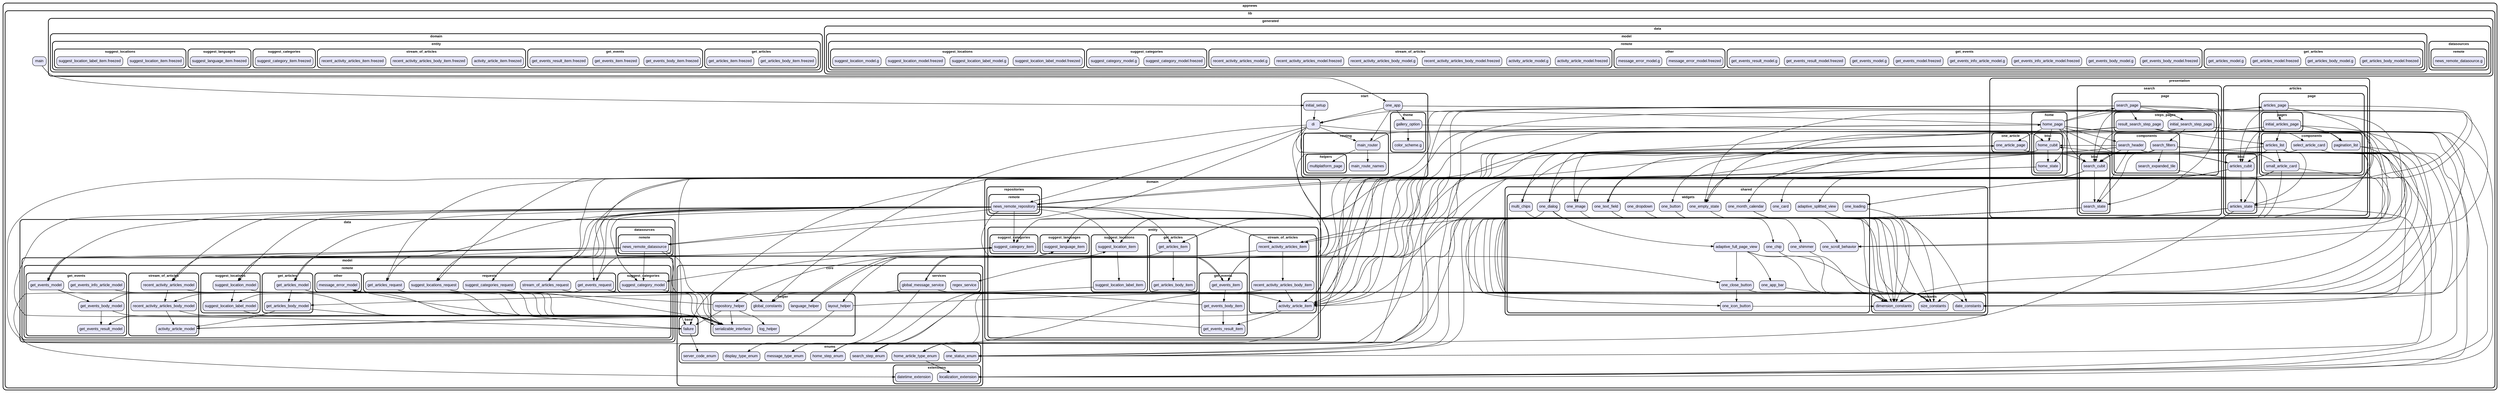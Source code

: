 digraph "" {
  graph [style=rounded fontname="Arial Black" fontsize=13 penwidth=2.6];
  node [shape=rect style="filled,rounded" fontname=Arial fontsize=15 fillcolor=Lavender penwidth=1.3];
  edge [penwidth=1.3];
  "/lib/core/base/failure.dart" [label="failure"];
  "/lib/core/enums/display_type_enum.dart" [label="display_type_enum"];
  "/lib/core/enums/home_article_type_enum.dart" [label="home_article_type_enum"];
  "/lib/core/enums/home_step_enum.dart" [label="home_step_enum"];
  "/lib/core/enums/message_type_enum.dart" [label="message_type_enum"];
  "/lib/core/enums/one_status_enum.dart" [label="one_status_enum"];
  "/lib/core/enums/search_step_enum.dart" [label="search_step_enum"];
  "/lib/core/enums/server_code_enum.dart" [label="server_code_enum"];
  "/lib/core/extensions/datetime_extension.dart" [label="datetime_extension"];
  "/lib/core/extensions/localization_extension.dart" [label="localization_extension"];
  "/lib/core/helper/global_constants.dart" [label="global_constants"];
  "/lib/core/helper/language_helper.dart" [label="language_helper"];
  "/lib/core/helper/layout_helper.dart" [label="layout_helper"];
  "/lib/core/helper/log_helper.dart" [label="log_helper"];
  "/lib/core/helper/repository_helper.dart" [label="repository_helper"];
  "/lib/core/helper/serializable_interface.dart" [label="serializable_interface"];
  "/lib/core/services/global_message_service.dart" [label="global_message_service"];
  "/lib/core/services/regex_service.dart" [label="regex_service"];
  "/lib/data/datasources/remote/news_remote_datasource.dart" [label="news_remote_datasource"];
  "/lib/data/model/remote/get_articles/get_articles_body_model.dart" [label="get_articles_body_model"];
  "/lib/data/model/remote/get_articles/get_articles_model.dart" [label="get_articles_model"];
  "/lib/data/model/remote/get_events/get_events_body_model.dart" [label="get_events_body_model"];
  "/lib/data/model/remote/get_events/get_events_info_article_model.dart" [label="get_events_info_article_model"];
  "/lib/data/model/remote/get_events/get_events_model.dart" [label="get_events_model"];
  "/lib/data/model/remote/get_events/get_events_result_model.dart" [label="get_events_result_model"];
  "/lib/data/model/remote/other/message_error_model.dart" [label="message_error_model"];
  "/lib/data/model/remote/requests/get_articles_request.dart" [label="get_articles_request"];
  "/lib/data/model/remote/requests/get_events_request.dart" [label="get_events_request"];
  "/lib/data/model/remote/requests/stream_of_articles_request.dart" [label="stream_of_articles_request"];
  "/lib/data/model/remote/requests/suggest_categories_request.dart" [label="suggest_categories_request"];
  "/lib/data/model/remote/requests/suggest_locations_request.dart" [label="suggest_locations_request"];
  "/lib/data/model/remote/stream_of_articles/activity_article_model.dart" [label="activity_article_model"];
  "/lib/data/model/remote/stream_of_articles/recent_activity_articles_body_model.dart" [label="recent_activity_articles_body_model"];
  "/lib/data/model/remote/stream_of_articles/recent_activity_articles_model.dart" [label="recent_activity_articles_model"];
  "/lib/data/model/remote/suggest_categories/suggest_category_model.dart" [label="suggest_category_model"];
  "/lib/data/model/remote/suggest_locations/suggest_location_label_model.dart" [label="suggest_location_label_model"];
  "/lib/data/model/remote/suggest_locations/suggest_location_model.dart" [label="suggest_location_model"];
  "/lib/domain/entity/get_articles/get_articles_body_item.dart" [label="get_articles_body_item"];
  "/lib/domain/entity/get_articles/get_articles_item.dart" [label="get_articles_item"];
  "/lib/domain/entity/get_events/get_events_body_item.dart" [label="get_events_body_item"];
  "/lib/domain/entity/get_events/get_events_item.dart" [label="get_events_item"];
  "/lib/domain/entity/get_events/get_events_result_item.dart" [label="get_events_result_item"];
  "/lib/domain/entity/stream_of_articles/activity_article_item.dart" [label="activity_article_item"];
  "/lib/domain/entity/stream_of_articles/recent_activity_articles_body_item.dart" [label="recent_activity_articles_body_item"];
  "/lib/domain/entity/stream_of_articles/recent_activity_articles_item.dart" [label="recent_activity_articles_item"];
  "/lib/domain/entity/suggest_categories/suggest_category_item.dart" [label="suggest_category_item"];
  "/lib/domain/entity/suggest_languages/suggest_language_item.dart" [label="suggest_language_item"];
  "/lib/domain/entity/suggest_locations/suggest_location_item.dart" [label="suggest_location_item"];
  "/lib/domain/entity/suggest_locations/suggest_location_label_item.dart" [label="suggest_location_label_item"];
  "/lib/domain/repositories/remote/news_remote_repository.dart" [label="news_remote_repository"];
  "/lib/generated/data/datasources/remote/news_remote_datasource.g.dart" [label="news_remote_datasource.g"];
  "/lib/generated/data/model/remote/get_articles/get_articles_body_model.freezed.dart" [label="get_articles_body_model.freezed"];
  "/lib/generated/data/model/remote/get_articles/get_articles_body_model.g.dart" [label="get_articles_body_model.g"];
  "/lib/generated/data/model/remote/get_articles/get_articles_model.freezed.dart" [label="get_articles_model.freezed"];
  "/lib/generated/data/model/remote/get_articles/get_articles_model.g.dart" [label="get_articles_model.g"];
  "/lib/generated/data/model/remote/get_events/get_events_body_model.freezed.dart" [label="get_events_body_model.freezed"];
  "/lib/generated/data/model/remote/get_events/get_events_body_model.g.dart" [label="get_events_body_model.g"];
  "/lib/generated/data/model/remote/get_events/get_events_info_article_model.freezed.dart" [label="get_events_info_article_model.freezed"];
  "/lib/generated/data/model/remote/get_events/get_events_info_article_model.g.dart" [label="get_events_info_article_model.g"];
  "/lib/generated/data/model/remote/get_events/get_events_model.freezed.dart" [label="get_events_model.freezed"];
  "/lib/generated/data/model/remote/get_events/get_events_model.g.dart" [label="get_events_model.g"];
  "/lib/generated/data/model/remote/get_events/get_events_result_model.freezed.dart" [label="get_events_result_model.freezed"];
  "/lib/generated/data/model/remote/get_events/get_events_result_model.g.dart" [label="get_events_result_model.g"];
  "/lib/generated/data/model/remote/other/message_error_model.freezed.dart" [label="message_error_model.freezed"];
  "/lib/generated/data/model/remote/other/message_error_model.g.dart" [label="message_error_model.g"];
  "/lib/generated/data/model/remote/stream_of_articles/activity_article_model.freezed.dart" [label="activity_article_model.freezed"];
  "/lib/generated/data/model/remote/stream_of_articles/activity_article_model.g.dart" [label="activity_article_model.g"];
  "/lib/generated/data/model/remote/stream_of_articles/recent_activity_articles_body_model.freezed.dart" [label="recent_activity_articles_body_model.freezed"];
  "/lib/generated/data/model/remote/stream_of_articles/recent_activity_articles_body_model.g.dart" [label="recent_activity_articles_body_model.g"];
  "/lib/generated/data/model/remote/stream_of_articles/recent_activity_articles_model.freezed.dart" [label="recent_activity_articles_model.freezed"];
  "/lib/generated/data/model/remote/stream_of_articles/recent_activity_articles_model.g.dart" [label="recent_activity_articles_model.g"];
  "/lib/generated/data/model/remote/suggest_categories/suggest_category_model.freezed.dart" [label="suggest_category_model.freezed"];
  "/lib/generated/data/model/remote/suggest_categories/suggest_category_model.g.dart" [label="suggest_category_model.g"];
  "/lib/generated/data/model/remote/suggest_locations/suggest_location_label_model.freezed.dart" [label="suggest_location_label_model.freezed"];
  "/lib/generated/data/model/remote/suggest_locations/suggest_location_label_model.g.dart" [label="suggest_location_label_model.g"];
  "/lib/generated/data/model/remote/suggest_locations/suggest_location_model.freezed.dart" [label="suggest_location_model.freezed"];
  "/lib/generated/data/model/remote/suggest_locations/suggest_location_model.g.dart" [label="suggest_location_model.g"];
  "/lib/generated/domain/entity/get_articles/get_articles_body_item.freezed.dart" [label="get_articles_body_item.freezed"];
  "/lib/generated/domain/entity/get_articles/get_articles_item.freezed.dart" [label="get_articles_item.freezed"];
  "/lib/generated/domain/entity/get_events/get_events_body_item.freezed.dart" [label="get_events_body_item.freezed"];
  "/lib/generated/domain/entity/get_events/get_events_item.freezed.dart" [label="get_events_item.freezed"];
  "/lib/generated/domain/entity/get_events/get_events_result_item.freezed.dart" [label="get_events_result_item.freezed"];
  "/lib/generated/domain/entity/stream_of_articles/activity_article_item.freezed.dart" [label="activity_article_item.freezed"];
  "/lib/generated/domain/entity/stream_of_articles/recent_activity_articles_body_item.freezed.dart" [label="recent_activity_articles_body_item.freezed"];
  "/lib/generated/domain/entity/stream_of_articles/recent_activity_articles_item.freezed.dart" [label="recent_activity_articles_item.freezed"];
  "/lib/generated/domain/entity/suggest_categories/suggest_category_item.freezed.dart" [label="suggest_category_item.freezed"];
  "/lib/generated/domain/entity/suggest_languages/suggest_language_item.freezed.dart" [label="suggest_language_item.freezed"];
  "/lib/generated/domain/entity/suggest_locations/suggest_location_item.freezed.dart" [label="suggest_location_item.freezed"];
  "/lib/generated/domain/entity/suggest_locations/suggest_location_label_item.freezed.dart" [label="suggest_location_label_item.freezed"];
  "/lib/main.dart" [label="main"];
  "/lib/presentation/articles/bloc/articles_cubit.dart" [label="articles_cubit"];
  "/lib/presentation/articles/bloc/articles_state.dart" [label="articles_state"];
  "/lib/presentation/articles/page/articles_page.dart" [label="articles_page"];
  "/lib/presentation/articles/page/components/articles_list.dart" [label="articles_list"];
  "/lib/presentation/articles/page/components/pagination_list.dart" [label="pagination_list"];
  "/lib/presentation/articles/page/components/select_article_card.dart" [label="select_article_card"];
  "/lib/presentation/articles/page/components/small_article_card.dart" [label="small_article_card"];
  "/lib/presentation/articles/page/pages/initial_articles_page.dart" [label="initial_articles_page"];
  "/lib/presentation/home/bloc/home_cubit.dart" [label="home_cubit"];
  "/lib/presentation/home/bloc/home_state.dart" [label="home_state"];
  "/lib/presentation/home/home_page.dart" [label="home_page"];
  "/lib/presentation/one_article/one_article_page.dart" [label="one_article_page"];
  "/lib/presentation/search/bloc/search_cubit.dart" [label="search_cubit"];
  "/lib/presentation/search/bloc/search_state.dart" [label="search_state"];
  "/lib/presentation/search/page/components/search_expanded_tile.dart" [label="search_expanded_tile"];
  "/lib/presentation/search/page/components/search_filters.dart" [label="search_filters"];
  "/lib/presentation/search/page/components/search_header.dart" [label="search_header"];
  "/lib/presentation/search/page/search_page.dart" [label="search_page"];
  "/lib/presentation/search/page/steps_pages/initial_search_step_page.dart" [label="initial_search_step_page"];
  "/lib/presentation/search/page/steps_pages/result_search_step_page.dart" [label="result_search_step_page"];
  "/lib/shared/constants/date_constants.dart" [label="date_constants"];
  "/lib/shared/constants/dimension_constants.dart" [label="dimension_constants"];
  "/lib/shared/constants/size_constants.dart" [label="size_constants"];
  "/lib/shared/widgets/adaptive_full_page_view.dart" [label="adaptive_full_page_view"];
  "/lib/shared/widgets/adaptive_splitted_view.dart" [label="adaptive_splitted_view"];
  "/lib/shared/widgets/multi_chips.dart" [label="multi_chips"];
  "/lib/shared/widgets/one_app_bar.dart" [label="one_app_bar"];
  "/lib/shared/widgets/one_button.dart" [label="one_button"];
  "/lib/shared/widgets/one_card.dart" [label="one_card"];
  "/lib/shared/widgets/one_chip.dart" [label="one_chip"];
  "/lib/shared/widgets/one_close_button.dart" [label="one_close_button"];
  "/lib/shared/widgets/one_dialog.dart" [label="one_dialog"];
  "/lib/shared/widgets/one_dropdown.dart" [label="one_dropdown"];
  "/lib/shared/widgets/one_empty_state.dart" [label="one_empty_state"];
  "/lib/shared/widgets/one_icon_button.dart" [label="one_icon_button"];
  "/lib/shared/widgets/one_image.dart" [label="one_image"];
  "/lib/shared/widgets/one_loading.dart" [label="one_loading"];
  "/lib/shared/widgets/one_month_calendar.dart" [label="one_month_calendar"];
  "/lib/shared/widgets/one_scroll_behavior.dart" [label="one_scroll_behavior"];
  "/lib/shared/widgets/one_shimmer.dart" [label="one_shimmer"];
  "/lib/shared/widgets/one_text_field.dart" [label="one_text_field"];
  "/lib/start/di.dart" [label="di"];
  "/lib/start/initial_setup.dart" [label="initial_setup"];
  "/lib/start/one_app.dart" [label="one_app"];
  "/lib/start/routing/helpers/multiplatform_page.dart" [label="multiplatform_page"];
  "/lib/start/routing/main_router.dart" [label="main_router"];
  "/lib/start/routing/main_route_names.dart" [label="main_route_names"];
  "/lib/start/theme/color_scheme.g.dart" [label="color_scheme.g"];
  "/lib/start/theme/gallery_option.dart" [label="gallery_option"];
  subgraph "cluster~" {
    label="appnews";
    subgraph "cluster~/lib" {
      label="lib";
      "/lib/main.dart";
      subgraph "cluster~/lib/core" {
        label="core";
        subgraph "cluster~/lib/core/base" {
          label="base";
          "/lib/core/base/failure.dart";
        }
        subgraph "cluster~/lib/core/enums" {
          label="enums";
          "/lib/core/enums/display_type_enum.dart";
          "/lib/core/enums/home_article_type_enum.dart";
          "/lib/core/enums/home_step_enum.dart";
          "/lib/core/enums/message_type_enum.dart";
          "/lib/core/enums/one_status_enum.dart";
          "/lib/core/enums/search_step_enum.dart";
          "/lib/core/enums/server_code_enum.dart";
        }
        subgraph "cluster~/lib/core/extensions" {
          label="extensions";
          "/lib/core/extensions/datetime_extension.dart";
          "/lib/core/extensions/localization_extension.dart";
        }
        subgraph "cluster~/lib/core/helper" {
          label="helper";
          "/lib/core/helper/global_constants.dart";
          "/lib/core/helper/language_helper.dart";
          "/lib/core/helper/layout_helper.dart";
          "/lib/core/helper/log_helper.dart";
          "/lib/core/helper/repository_helper.dart";
          "/lib/core/helper/serializable_interface.dart";
        }
        subgraph "cluster~/lib/core/services" {
          label="services";
          "/lib/core/services/global_message_service.dart";
          "/lib/core/services/regex_service.dart";
        }
      }
      subgraph "cluster~/lib/data" {
        label="data";
        subgraph "cluster~/lib/data/datasources" {
          label="datasources";
          subgraph "cluster~/lib/data/datasources/remote" {
            label="remote";
            "/lib/data/datasources/remote/news_remote_datasource.dart";
          }
        }
        subgraph "cluster~/lib/data/model" {
          label="model";
          subgraph "cluster~/lib/data/model/remote" {
            label="remote";
            subgraph "cluster~/lib/data/model/remote/get_articles" {
              label="get_articles";
              "/lib/data/model/remote/get_articles/get_articles_body_model.dart";
              "/lib/data/model/remote/get_articles/get_articles_model.dart";
            }
            subgraph "cluster~/lib/data/model/remote/get_events" {
              label="get_events";
              "/lib/data/model/remote/get_events/get_events_body_model.dart";
              "/lib/data/model/remote/get_events/get_events_info_article_model.dart";
              "/lib/data/model/remote/get_events/get_events_model.dart";
              "/lib/data/model/remote/get_events/get_events_result_model.dart";
            }
            subgraph "cluster~/lib/data/model/remote/other" {
              label="other";
              "/lib/data/model/remote/other/message_error_model.dart";
            }
            subgraph "cluster~/lib/data/model/remote/requests" {
              label="requests";
              "/lib/data/model/remote/requests/get_articles_request.dart";
              "/lib/data/model/remote/requests/get_events_request.dart";
              "/lib/data/model/remote/requests/stream_of_articles_request.dart";
              "/lib/data/model/remote/requests/suggest_categories_request.dart";
              "/lib/data/model/remote/requests/suggest_locations_request.dart";
            }
            subgraph "cluster~/lib/data/model/remote/stream_of_articles" {
              label="stream_of_articles";
              "/lib/data/model/remote/stream_of_articles/activity_article_model.dart";
              "/lib/data/model/remote/stream_of_articles/recent_activity_articles_body_model.dart";
              "/lib/data/model/remote/stream_of_articles/recent_activity_articles_model.dart";
            }
            subgraph "cluster~/lib/data/model/remote/suggest_categories" {
              label="suggest_categories";
              "/lib/data/model/remote/suggest_categories/suggest_category_model.dart";
            }
            subgraph "cluster~/lib/data/model/remote/suggest_locations" {
              label="suggest_locations";
              "/lib/data/model/remote/suggest_locations/suggest_location_label_model.dart";
              "/lib/data/model/remote/suggest_locations/suggest_location_model.dart";
            }
          }
        }
      }
      subgraph "cluster~/lib/domain" {
        label="domain";
        subgraph "cluster~/lib/domain/entity" {
          label="entity";
          subgraph "cluster~/lib/domain/entity/get_articles" {
            label="get_articles";
            "/lib/domain/entity/get_articles/get_articles_body_item.dart";
            "/lib/domain/entity/get_articles/get_articles_item.dart";
          }
          subgraph "cluster~/lib/domain/entity/get_events" {
            label="get_events";
            "/lib/domain/entity/get_events/get_events_body_item.dart";
            "/lib/domain/entity/get_events/get_events_item.dart";
            "/lib/domain/entity/get_events/get_events_result_item.dart";
          }
          subgraph "cluster~/lib/domain/entity/stream_of_articles" {
            label="stream_of_articles";
            "/lib/domain/entity/stream_of_articles/activity_article_item.dart";
            "/lib/domain/entity/stream_of_articles/recent_activity_articles_body_item.dart";
            "/lib/domain/entity/stream_of_articles/recent_activity_articles_item.dart";
          }
          subgraph "cluster~/lib/domain/entity/suggest_categories" {
            label="suggest_categories";
            "/lib/domain/entity/suggest_categories/suggest_category_item.dart";
          }
          subgraph "cluster~/lib/domain/entity/suggest_languages" {
            label="suggest_languages";
            "/lib/domain/entity/suggest_languages/suggest_language_item.dart";
          }
          subgraph "cluster~/lib/domain/entity/suggest_locations" {
            label="suggest_locations";
            "/lib/domain/entity/suggest_locations/suggest_location_item.dart";
            "/lib/domain/entity/suggest_locations/suggest_location_label_item.dart";
          }
        }
        subgraph "cluster~/lib/domain/repositories" {
          label="repositories";
          subgraph "cluster~/lib/domain/repositories/remote" {
            label="remote";
            "/lib/domain/repositories/remote/news_remote_repository.dart";
          }
        }
      }
      subgraph "cluster~/lib/generated" {
        label="generated";
        subgraph "cluster~/lib/generated/data" {
          label="data";
          subgraph "cluster~/lib/generated/data/datasources" {
            label="datasources";
            subgraph "cluster~/lib/generated/data/datasources/remote" {
              label="remote";
              "/lib/generated/data/datasources/remote/news_remote_datasource.g.dart";
            }
          }
          subgraph "cluster~/lib/generated/data/model" {
            label="model";
            subgraph "cluster~/lib/generated/data/model/remote" {
              label="remote";
              subgraph "cluster~/lib/generated/data/model/remote/get_articles" {
                label="get_articles";
                "/lib/generated/data/model/remote/get_articles/get_articles_body_model.freezed.dart";
                "/lib/generated/data/model/remote/get_articles/get_articles_body_model.g.dart";
                "/lib/generated/data/model/remote/get_articles/get_articles_model.freezed.dart";
                "/lib/generated/data/model/remote/get_articles/get_articles_model.g.dart";
              }
              subgraph "cluster~/lib/generated/data/model/remote/get_events" {
                label="get_events";
                "/lib/generated/data/model/remote/get_events/get_events_body_model.freezed.dart";
                "/lib/generated/data/model/remote/get_events/get_events_body_model.g.dart";
                "/lib/generated/data/model/remote/get_events/get_events_info_article_model.freezed.dart";
                "/lib/generated/data/model/remote/get_events/get_events_info_article_model.g.dart";
                "/lib/generated/data/model/remote/get_events/get_events_model.freezed.dart";
                "/lib/generated/data/model/remote/get_events/get_events_model.g.dart";
                "/lib/generated/data/model/remote/get_events/get_events_result_model.freezed.dart";
                "/lib/generated/data/model/remote/get_events/get_events_result_model.g.dart";
              }
              subgraph "cluster~/lib/generated/data/model/remote/other" {
                label="other";
                "/lib/generated/data/model/remote/other/message_error_model.freezed.dart";
                "/lib/generated/data/model/remote/other/message_error_model.g.dart";
              }
              subgraph "cluster~/lib/generated/data/model/remote/stream_of_articles" {
                label="stream_of_articles";
                "/lib/generated/data/model/remote/stream_of_articles/activity_article_model.freezed.dart";
                "/lib/generated/data/model/remote/stream_of_articles/activity_article_model.g.dart";
                "/lib/generated/data/model/remote/stream_of_articles/recent_activity_articles_body_model.freezed.dart";
                "/lib/generated/data/model/remote/stream_of_articles/recent_activity_articles_body_model.g.dart";
                "/lib/generated/data/model/remote/stream_of_articles/recent_activity_articles_model.freezed.dart";
                "/lib/generated/data/model/remote/stream_of_articles/recent_activity_articles_model.g.dart";
              }
              subgraph "cluster~/lib/generated/data/model/remote/suggest_categories" {
                label="suggest_categories";
                "/lib/generated/data/model/remote/suggest_categories/suggest_category_model.freezed.dart";
                "/lib/generated/data/model/remote/suggest_categories/suggest_category_model.g.dart";
              }
              subgraph "cluster~/lib/generated/data/model/remote/suggest_locations" {
                label="suggest_locations";
                "/lib/generated/data/model/remote/suggest_locations/suggest_location_label_model.freezed.dart";
                "/lib/generated/data/model/remote/suggest_locations/suggest_location_label_model.g.dart";
                "/lib/generated/data/model/remote/suggest_locations/suggest_location_model.freezed.dart";
                "/lib/generated/data/model/remote/suggest_locations/suggest_location_model.g.dart";
              }
            }
          }
        }
        subgraph "cluster~/lib/generated/domain" {
          label="domain";
          subgraph "cluster~/lib/generated/domain/entity" {
            label="entity";
            subgraph "cluster~/lib/generated/domain/entity/get_articles" {
              label="get_articles";
              "/lib/generated/domain/entity/get_articles/get_articles_body_item.freezed.dart";
              "/lib/generated/domain/entity/get_articles/get_articles_item.freezed.dart";
            }
            subgraph "cluster~/lib/generated/domain/entity/get_events" {
              label="get_events";
              "/lib/generated/domain/entity/get_events/get_events_body_item.freezed.dart";
              "/lib/generated/domain/entity/get_events/get_events_item.freezed.dart";
              "/lib/generated/domain/entity/get_events/get_events_result_item.freezed.dart";
            }
            subgraph "cluster~/lib/generated/domain/entity/stream_of_articles" {
              label="stream_of_articles";
              "/lib/generated/domain/entity/stream_of_articles/activity_article_item.freezed.dart";
              "/lib/generated/domain/entity/stream_of_articles/recent_activity_articles_body_item.freezed.dart";
              "/lib/generated/domain/entity/stream_of_articles/recent_activity_articles_item.freezed.dart";
            }
            subgraph "cluster~/lib/generated/domain/entity/suggest_categories" {
              label="suggest_categories";
              "/lib/generated/domain/entity/suggest_categories/suggest_category_item.freezed.dart";
            }
            subgraph "cluster~/lib/generated/domain/entity/suggest_languages" {
              label="suggest_languages";
              "/lib/generated/domain/entity/suggest_languages/suggest_language_item.freezed.dart";
            }
            subgraph "cluster~/lib/generated/domain/entity/suggest_locations" {
              label="suggest_locations";
              "/lib/generated/domain/entity/suggest_locations/suggest_location_item.freezed.dart";
              "/lib/generated/domain/entity/suggest_locations/suggest_location_label_item.freezed.dart";
            }
          }
        }
      }
      subgraph "cluster~/lib/presentation" {
        label="presentation";
        subgraph "cluster~/lib/presentation/articles" {
          label="articles";
          subgraph "cluster~/lib/presentation/articles/bloc" {
            label="bloc";
            "/lib/presentation/articles/bloc/articles_cubit.dart";
            "/lib/presentation/articles/bloc/articles_state.dart";
          }
          subgraph "cluster~/lib/presentation/articles/page" {
            label="page";
            "/lib/presentation/articles/page/articles_page.dart";
            subgraph "cluster~/lib/presentation/articles/page/components" {
              label="components";
              "/lib/presentation/articles/page/components/articles_list.dart";
              "/lib/presentation/articles/page/components/pagination_list.dart";
              "/lib/presentation/articles/page/components/select_article_card.dart";
              "/lib/presentation/articles/page/components/small_article_card.dart";
            }
            subgraph "cluster~/lib/presentation/articles/page/pages" {
              label="pages";
              "/lib/presentation/articles/page/pages/initial_articles_page.dart";
            }
          }
        }
        subgraph "cluster~/lib/presentation/home" {
          label="home";
          "/lib/presentation/home/home_page.dart";
          subgraph "cluster~/lib/presentation/home/bloc" {
            label="bloc";
            "/lib/presentation/home/bloc/home_cubit.dart";
            "/lib/presentation/home/bloc/home_state.dart";
          }
        }
        subgraph "cluster~/lib/presentation/one_article" {
          label="one_article";
          "/lib/presentation/one_article/one_article_page.dart";
        }
        subgraph "cluster~/lib/presentation/search" {
          label="search";
          subgraph "cluster~/lib/presentation/search/bloc" {
            label="bloc";
            "/lib/presentation/search/bloc/search_cubit.dart";
            "/lib/presentation/search/bloc/search_state.dart";
          }
          subgraph "cluster~/lib/presentation/search/page" {
            label="page";
            "/lib/presentation/search/page/search_page.dart";
            subgraph "cluster~/lib/presentation/search/page/components" {
              label="components";
              "/lib/presentation/search/page/components/search_expanded_tile.dart";
              "/lib/presentation/search/page/components/search_filters.dart";
              "/lib/presentation/search/page/components/search_header.dart";
            }
            subgraph "cluster~/lib/presentation/search/page/steps_pages" {
              label="steps_pages";
              "/lib/presentation/search/page/steps_pages/initial_search_step_page.dart";
              "/lib/presentation/search/page/steps_pages/result_search_step_page.dart";
            }
          }
        }
      }
      subgraph "cluster~/lib/shared" {
        label="shared";
        subgraph "cluster~/lib/shared/constants" {
          label="constants";
          "/lib/shared/constants/date_constants.dart";
          "/lib/shared/constants/dimension_constants.dart";
          "/lib/shared/constants/size_constants.dart";
        }
        subgraph "cluster~/lib/shared/widgets" {
          label="widgets";
          "/lib/shared/widgets/adaptive_full_page_view.dart";
          "/lib/shared/widgets/adaptive_splitted_view.dart";
          "/lib/shared/widgets/multi_chips.dart";
          "/lib/shared/widgets/one_app_bar.dart";
          "/lib/shared/widgets/one_button.dart";
          "/lib/shared/widgets/one_card.dart";
          "/lib/shared/widgets/one_chip.dart";
          "/lib/shared/widgets/one_close_button.dart";
          "/lib/shared/widgets/one_dialog.dart";
          "/lib/shared/widgets/one_dropdown.dart";
          "/lib/shared/widgets/one_empty_state.dart";
          "/lib/shared/widgets/one_icon_button.dart";
          "/lib/shared/widgets/one_image.dart";
          "/lib/shared/widgets/one_loading.dart";
          "/lib/shared/widgets/one_month_calendar.dart";
          "/lib/shared/widgets/one_scroll_behavior.dart";
          "/lib/shared/widgets/one_shimmer.dart";
          "/lib/shared/widgets/one_text_field.dart";
        }
      }
      subgraph "cluster~/lib/start" {
        label="start";
        "/lib/start/di.dart";
        "/lib/start/initial_setup.dart";
        "/lib/start/one_app.dart";
        subgraph "cluster~/lib/start/routing" {
          label="routing";
          "/lib/start/routing/main_router.dart";
          "/lib/start/routing/main_route_names.dart";
          subgraph "cluster~/lib/start/routing/helpers" {
            label="helpers";
            "/lib/start/routing/helpers/multiplatform_page.dart";
          }
        }
        subgraph "cluster~/lib/start/theme" {
          label="theme";
          "/lib/start/theme/color_scheme.g.dart";
          "/lib/start/theme/gallery_option.dart";
        }
      }
    }
  }
  "/lib/core/base/failure.dart" -> "/lib/core/enums/server_code_enum.dart";
  "/lib/core/base/failure.dart" -> "/lib/data/model/remote/other/message_error_model.dart";
  "/lib/core/enums/home_article_type_enum.dart" -> "/lib/core/extensions/localization_extension.dart";
  "/lib/core/helper/language_helper.dart" -> "/lib/domain/entity/suggest_languages/suggest_language_item.dart";
  "/lib/core/helper/layout_helper.dart" -> "/lib/core/enums/display_type_enum.dart";
  "/lib/core/helper/layout_helper.dart" -> "/lib/shared/constants/size_constants.dart";
  "/lib/core/helper/repository_helper.dart" -> "/lib/core/base/failure.dart";
  "/lib/core/helper/repository_helper.dart" -> "/lib/core/helper/log_helper.dart";
  "/lib/core/helper/repository_helper.dart" -> "/lib/core/helper/serializable_interface.dart";
  "/lib/core/helper/repository_helper.dart" -> "/lib/data/model/remote/other/message_error_model.dart";
  "/lib/core/services/global_message_service.dart" -> "/lib/core/enums/message_type_enum.dart";
  "/lib/core/services/global_message_service.dart" -> "/lib/core/helper/global_constants.dart";
  "/lib/core/services/global_message_service.dart" -> "/lib/shared/constants/dimension_constants.dart";
  "/lib/core/services/global_message_service.dart" -> "/lib/shared/constants/size_constants.dart";
  "/lib/core/services/global_message_service.dart" -> "/lib/shared/widgets/one_close_button.dart";
  "/lib/data/datasources/remote/news_remote_datasource.dart" -> "/lib/core/helper/global_constants.dart";
  "/lib/data/datasources/remote/news_remote_datasource.dart" -> "/lib/core/helper/serializable_interface.dart";
  "/lib/data/datasources/remote/news_remote_datasource.dart" -> "/lib/data/model/remote/get_articles/get_articles_model.dart";
  "/lib/data/datasources/remote/news_remote_datasource.dart" -> "/lib/data/model/remote/get_events/get_events_model.dart";
  "/lib/data/datasources/remote/news_remote_datasource.dart" -> "/lib/data/model/remote/stream_of_articles/recent_activity_articles_model.dart";
  "/lib/data/datasources/remote/news_remote_datasource.dart" -> "/lib/data/model/remote/suggest_categories/suggest_category_model.dart";
  "/lib/data/datasources/remote/news_remote_datasource.dart" -> "/lib/data/model/remote/suggest_locations/suggest_location_model.dart";
  "/lib/data/model/remote/get_articles/get_articles_body_model.dart" -> "/lib/core/helper/serializable_interface.dart";
  "/lib/data/model/remote/get_articles/get_articles_body_model.dart" -> "/lib/data/model/remote/stream_of_articles/activity_article_model.dart";
  "/lib/data/model/remote/get_articles/get_articles_model.dart" -> "/lib/core/helper/serializable_interface.dart";
  "/lib/data/model/remote/get_articles/get_articles_model.dart" -> "/lib/data/model/remote/get_articles/get_articles_body_model.dart";
  "/lib/data/model/remote/get_events/get_events_body_model.dart" -> "/lib/core/helper/serializable_interface.dart";
  "/lib/data/model/remote/get_events/get_events_body_model.dart" -> "/lib/data/model/remote/get_events/get_events_result_model.dart";
  "/lib/data/model/remote/get_events/get_events_info_article_model.dart" -> "/lib/core/helper/serializable_interface.dart";
  "/lib/data/model/remote/get_events/get_events_model.dart" -> "/lib/core/helper/serializable_interface.dart";
  "/lib/data/model/remote/get_events/get_events_model.dart" -> "/lib/data/model/remote/get_events/get_events_body_model.dart";
  "/lib/data/model/remote/get_events/get_events_result_model.dart" -> "/lib/core/helper/serializable_interface.dart";
  "/lib/data/model/remote/other/message_error_model.dart" -> "/lib/core/helper/serializable_interface.dart";
  "/lib/data/model/remote/requests/get_articles_request.dart" -> "/lib/core/helper/global_constants.dart";
  "/lib/data/model/remote/requests/get_articles_request.dart" -> "/lib/core/helper/serializable_interface.dart";
  "/lib/data/model/remote/requests/get_events_request.dart" -> "/lib/core/extensions/datetime_extension.dart";
  "/lib/data/model/remote/requests/get_events_request.dart" -> "/lib/core/helper/global_constants.dart";
  "/lib/data/model/remote/requests/get_events_request.dart" -> "/lib/core/helper/serializable_interface.dart";
  "/lib/data/model/remote/requests/get_events_request.dart" -> "/lib/domain/entity/suggest_categories/suggest_category_item.dart";
  "/lib/data/model/remote/requests/get_events_request.dart" -> "/lib/domain/entity/suggest_languages/suggest_language_item.dart";
  "/lib/data/model/remote/requests/get_events_request.dart" -> "/lib/domain/entity/suggest_locations/suggest_location_item.dart";
  "/lib/data/model/remote/requests/stream_of_articles_request.dart" -> "/lib/core/helper/global_constants.dart";
  "/lib/data/model/remote/requests/stream_of_articles_request.dart" -> "/lib/core/helper/serializable_interface.dart";
  "/lib/data/model/remote/requests/suggest_categories_request.dart" -> "/lib/core/helper/global_constants.dart";
  "/lib/data/model/remote/requests/suggest_categories_request.dart" -> "/lib/core/helper/serializable_interface.dart";
  "/lib/data/model/remote/requests/suggest_locations_request.dart" -> "/lib/core/helper/global_constants.dart";
  "/lib/data/model/remote/requests/suggest_locations_request.dart" -> "/lib/core/helper/serializable_interface.dart";
  "/lib/data/model/remote/stream_of_articles/activity_article_model.dart" -> "/lib/core/helper/serializable_interface.dart";
  "/lib/data/model/remote/stream_of_articles/recent_activity_articles_body_model.dart" -> "/lib/core/helper/serializable_interface.dart";
  "/lib/data/model/remote/stream_of_articles/recent_activity_articles_body_model.dart" -> "/lib/data/model/remote/stream_of_articles/activity_article_model.dart";
  "/lib/data/model/remote/stream_of_articles/recent_activity_articles_model.dart" -> "/lib/core/helper/serializable_interface.dart";
  "/lib/data/model/remote/stream_of_articles/recent_activity_articles_model.dart" -> "/lib/data/model/remote/stream_of_articles/recent_activity_articles_body_model.dart";
  "/lib/data/model/remote/suggest_categories/suggest_category_model.dart" -> "/lib/core/helper/serializable_interface.dart";
  "/lib/data/model/remote/suggest_locations/suggest_location_label_model.dart" -> "/lib/core/helper/serializable_interface.dart";
  "/lib/data/model/remote/suggest_locations/suggest_location_model.dart" -> "/lib/core/helper/serializable_interface.dart";
  "/lib/data/model/remote/suggest_locations/suggest_location_model.dart" -> "/lib/data/model/remote/suggest_locations/suggest_location_label_model.dart";
  "/lib/domain/entity/get_articles/get_articles_body_item.dart" -> "/lib/data/model/remote/get_articles/get_articles_body_model.dart";
  "/lib/domain/entity/get_articles/get_articles_body_item.dart" -> "/lib/domain/entity/stream_of_articles/activity_article_item.dart";
  "/lib/domain/entity/get_articles/get_articles_item.dart" -> "/lib/data/model/remote/get_articles/get_articles_model.dart";
  "/lib/domain/entity/get_articles/get_articles_item.dart" -> "/lib/domain/entity/get_articles/get_articles_body_item.dart";
  "/lib/domain/entity/get_events/get_events_body_item.dart" -> "/lib/data/model/remote/get_events/get_events_body_model.dart";
  "/lib/domain/entity/get_events/get_events_body_item.dart" -> "/lib/domain/entity/get_events/get_events_result_item.dart";
  "/lib/domain/entity/get_events/get_events_item.dart" -> "/lib/data/model/remote/get_events/get_events_model.dart";
  "/lib/domain/entity/get_events/get_events_item.dart" -> "/lib/domain/entity/get_events/get_events_body_item.dart";
  "/lib/domain/entity/get_events/get_events_result_item.dart" -> "/lib/data/model/remote/get_events/get_events_result_model.dart";
  "/lib/domain/entity/stream_of_articles/activity_article_item.dart" -> "/lib/data/model/remote/stream_of_articles/activity_article_model.dart";
  "/lib/domain/entity/stream_of_articles/activity_article_item.dart" -> "/lib/domain/entity/get_events/get_events_result_item.dart";
  "/lib/domain/entity/stream_of_articles/recent_activity_articles_body_item.dart" -> "/lib/data/model/remote/stream_of_articles/recent_activity_articles_body_model.dart";
  "/lib/domain/entity/stream_of_articles/recent_activity_articles_body_item.dart" -> "/lib/domain/entity/stream_of_articles/activity_article_item.dart";
  "/lib/domain/entity/stream_of_articles/recent_activity_articles_item.dart" -> "/lib/data/model/remote/stream_of_articles/recent_activity_articles_model.dart";
  "/lib/domain/entity/stream_of_articles/recent_activity_articles_item.dart" -> "/lib/domain/entity/stream_of_articles/recent_activity_articles_body_item.dart";
  "/lib/domain/entity/suggest_categories/suggest_category_item.dart" -> "/lib/data/model/remote/suggest_categories/suggest_category_model.dart";
  "/lib/domain/entity/suggest_locations/suggest_location_item.dart" -> "/lib/data/model/remote/suggest_locations/suggest_location_model.dart";
  "/lib/domain/entity/suggest_locations/suggest_location_item.dart" -> "/lib/domain/entity/suggest_locations/suggest_location_label_item.dart";
  "/lib/domain/entity/suggest_locations/suggest_location_label_item.dart" -> "/lib/data/model/remote/suggest_locations/suggest_location_label_model.dart";
  "/lib/domain/repositories/remote/news_remote_repository.dart" -> "/lib/core/base/failure.dart";
  "/lib/domain/repositories/remote/news_remote_repository.dart" -> "/lib/core/helper/repository_helper.dart";
  "/lib/domain/repositories/remote/news_remote_repository.dart" -> "/lib/data/datasources/remote/news_remote_datasource.dart";
  "/lib/domain/repositories/remote/news_remote_repository.dart" -> "/lib/data/model/remote/get_articles/get_articles_model.dart";
  "/lib/domain/repositories/remote/news_remote_repository.dart" -> "/lib/data/model/remote/get_events/get_events_model.dart";
  "/lib/domain/repositories/remote/news_remote_repository.dart" -> "/lib/data/model/remote/requests/get_articles_request.dart";
  "/lib/domain/repositories/remote/news_remote_repository.dart" -> "/lib/data/model/remote/requests/get_events_request.dart";
  "/lib/domain/repositories/remote/news_remote_repository.dart" -> "/lib/data/model/remote/requests/stream_of_articles_request.dart";
  "/lib/domain/repositories/remote/news_remote_repository.dart" -> "/lib/data/model/remote/requests/suggest_categories_request.dart";
  "/lib/domain/repositories/remote/news_remote_repository.dart" -> "/lib/data/model/remote/requests/suggest_locations_request.dart";
  "/lib/domain/repositories/remote/news_remote_repository.dart" -> "/lib/data/model/remote/stream_of_articles/recent_activity_articles_model.dart";
  "/lib/domain/repositories/remote/news_remote_repository.dart" -> "/lib/data/model/remote/suggest_categories/suggest_category_model.dart";
  "/lib/domain/repositories/remote/news_remote_repository.dart" -> "/lib/data/model/remote/suggest_locations/suggest_location_model.dart";
  "/lib/domain/repositories/remote/news_remote_repository.dart" -> "/lib/domain/entity/get_articles/get_articles_item.dart";
  "/lib/domain/repositories/remote/news_remote_repository.dart" -> "/lib/domain/entity/get_events/get_events_item.dart";
  "/lib/domain/repositories/remote/news_remote_repository.dart" -> "/lib/domain/entity/stream_of_articles/recent_activity_articles_item.dart";
  "/lib/domain/repositories/remote/news_remote_repository.dart" -> "/lib/domain/entity/suggest_categories/suggest_category_item.dart";
  "/lib/domain/repositories/remote/news_remote_repository.dart" -> "/lib/domain/entity/suggest_locations/suggest_location_item.dart";
  "/lib/main.dart" -> "/lib/start/initial_setup.dart";
  "/lib/main.dart" -> "/lib/start/one_app.dart";
  "/lib/presentation/articles/bloc/articles_cubit.dart" -> "/lib/core/base/failure.dart";
  "/lib/presentation/articles/bloc/articles_cubit.dart" -> "/lib/core/enums/home_article_type_enum.dart";
  "/lib/presentation/articles/bloc/articles_cubit.dart" -> "/lib/core/enums/one_status_enum.dart";
  "/lib/presentation/articles/bloc/articles_cubit.dart" -> "/lib/data/model/remote/requests/get_articles_request.dart";
  "/lib/presentation/articles/bloc/articles_cubit.dart" -> "/lib/data/model/remote/requests/stream_of_articles_request.dart";
  "/lib/presentation/articles/bloc/articles_cubit.dart" -> "/lib/domain/entity/get_articles/get_articles_item.dart";
  "/lib/presentation/articles/bloc/articles_cubit.dart" -> "/lib/domain/entity/stream_of_articles/recent_activity_articles_item.dart";
  "/lib/presentation/articles/bloc/articles_cubit.dart" -> "/lib/domain/repositories/remote/news_remote_repository.dart";
  "/lib/presentation/articles/bloc/articles_cubit.dart" -> "/lib/presentation/articles/bloc/articles_state.dart";
  "/lib/presentation/articles/bloc/articles_state.dart" -> "/lib/core/enums/home_article_type_enum.dart";
  "/lib/presentation/articles/bloc/articles_state.dart" -> "/lib/core/enums/one_status_enum.dart";
  "/lib/presentation/articles/bloc/articles_state.dart" -> "/lib/domain/entity/get_articles/get_articles_item.dart";
  "/lib/presentation/articles/bloc/articles_state.dart" -> "/lib/domain/entity/stream_of_articles/recent_activity_articles_item.dart";
  "/lib/presentation/articles/page/articles_page.dart" -> "/lib/core/enums/one_status_enum.dart";
  "/lib/presentation/articles/page/articles_page.dart" -> "/lib/presentation/articles/bloc/articles_cubit.dart";
  "/lib/presentation/articles/page/articles_page.dart" -> "/lib/presentation/articles/bloc/articles_state.dart";
  "/lib/presentation/articles/page/articles_page.dart" -> "/lib/presentation/articles/page/pages/initial_articles_page.dart";
  "/lib/presentation/articles/page/articles_page.dart" -> "/lib/shared/widgets/one_empty_state.dart";
  "/lib/presentation/articles/page/articles_page.dart" -> "/lib/shared/widgets/one_loading.dart";
  "/lib/presentation/articles/page/components/articles_list.dart" -> "/lib/core/helper/layout_helper.dart";
  "/lib/presentation/articles/page/components/articles_list.dart" -> "/lib/domain/entity/stream_of_articles/activity_article_item.dart";
  "/lib/presentation/articles/page/components/articles_list.dart" -> "/lib/presentation/articles/bloc/articles_cubit.dart";
  "/lib/presentation/articles/page/components/articles_list.dart" -> "/lib/presentation/articles/bloc/articles_state.dart";
  "/lib/presentation/articles/page/components/articles_list.dart" -> "/lib/presentation/articles/page/components/small_article_card.dart";
  "/lib/presentation/articles/page/components/articles_list.dart" -> "/lib/shared/constants/dimension_constants.dart";
  "/lib/presentation/articles/page/components/articles_list.dart" -> "/lib/shared/widgets/one_empty_state.dart";
  "/lib/presentation/articles/page/components/pagination_list.dart" -> "/lib/shared/constants/dimension_constants.dart";
  "/lib/presentation/articles/page/components/pagination_list.dart" -> "/lib/shared/widgets/one_scroll_behavior.dart";
  "/lib/presentation/articles/page/components/select_article_card.dart" -> "/lib/core/extensions/localization_extension.dart";
  "/lib/presentation/articles/page/components/select_article_card.dart" -> "/lib/shared/widgets/one_empty_state.dart";
  "/lib/presentation/articles/page/components/small_article_card.dart" -> "/lib/domain/entity/stream_of_articles/activity_article_item.dart";
  "/lib/presentation/articles/page/components/small_article_card.dart" -> "/lib/presentation/home/bloc/home_cubit.dart";
  "/lib/presentation/articles/page/components/small_article_card.dart" -> "/lib/shared/constants/date_constants.dart";
  "/lib/presentation/articles/page/components/small_article_card.dart" -> "/lib/shared/constants/dimension_constants.dart";
  "/lib/presentation/articles/page/components/small_article_card.dart" -> "/lib/shared/widgets/one_card.dart";
  "/lib/presentation/articles/page/components/small_article_card.dart" -> "/lib/shared/widgets/one_dialog.dart";
  "/lib/presentation/articles/page/components/small_article_card.dart" -> "/lib/shared/widgets/one_image.dart";
  "/lib/presentation/articles/page/pages/initial_articles_page.dart" -> "/lib/core/enums/home_article_type_enum.dart";
  "/lib/presentation/articles/page/pages/initial_articles_page.dart" -> "/lib/presentation/articles/bloc/articles_cubit.dart";
  "/lib/presentation/articles/page/pages/initial_articles_page.dart" -> "/lib/presentation/articles/bloc/articles_state.dart";
  "/lib/presentation/articles/page/pages/initial_articles_page.dart" -> "/lib/presentation/articles/page/components/articles_list.dart";
  "/lib/presentation/articles/page/pages/initial_articles_page.dart" -> "/lib/presentation/articles/page/components/pagination_list.dart";
  "/lib/presentation/articles/page/pages/initial_articles_page.dart" -> "/lib/shared/constants/dimension_constants.dart";
  "/lib/presentation/articles/page/pages/initial_articles_page.dart" -> "/lib/shared/widgets/multi_chips.dart";
  "/lib/presentation/home/bloc/home_cubit.dart" -> "/lib/core/enums/home_step_enum.dart";
  "/lib/presentation/home/bloc/home_cubit.dart" -> "/lib/domain/entity/stream_of_articles/activity_article_item.dart";
  "/lib/presentation/home/bloc/home_cubit.dart" -> "/lib/presentation/home/bloc/home_state.dart";
  "/lib/presentation/home/bloc/home_state.dart" -> "/lib/core/enums/home_step_enum.dart";
  "/lib/presentation/home/bloc/home_state.dart" -> "/lib/domain/entity/stream_of_articles/activity_article_item.dart";
  "/lib/presentation/home/home_page.dart" -> "/lib/core/enums/home_step_enum.dart";
  "/lib/presentation/home/home_page.dart" -> "/lib/core/extensions/localization_extension.dart";
  "/lib/presentation/home/home_page.dart" -> "/lib/presentation/articles/bloc/articles_cubit.dart";
  "/lib/presentation/home/home_page.dart" -> "/lib/presentation/articles/page/articles_page.dart";
  "/lib/presentation/home/home_page.dart" -> "/lib/presentation/articles/page/components/select_article_card.dart";
  "/lib/presentation/home/home_page.dart" -> "/lib/presentation/home/bloc/home_cubit.dart";
  "/lib/presentation/home/home_page.dart" -> "/lib/presentation/home/bloc/home_state.dart";
  "/lib/presentation/home/home_page.dart" -> "/lib/presentation/one_article/one_article_page.dart";
  "/lib/presentation/home/home_page.dart" -> "/lib/presentation/search/bloc/search_cubit.dart";
  "/lib/presentation/home/home_page.dart" -> "/lib/presentation/search/page/components/search_header.dart";
  "/lib/presentation/home/home_page.dart" -> "/lib/presentation/search/page/search_page.dart";
  "/lib/presentation/home/home_page.dart" -> "/lib/shared/constants/dimension_constants.dart";
  "/lib/presentation/home/home_page.dart" -> "/lib/shared/constants/size_constants.dart";
  "/lib/presentation/home/home_page.dart" -> "/lib/shared/widgets/adaptive_splitted_view.dart";
  "/lib/presentation/home/home_page.dart" -> "/lib/start/di.dart";
  "/lib/presentation/one_article/one_article_page.dart" -> "/lib/domain/entity/stream_of_articles/activity_article_item.dart";
  "/lib/presentation/one_article/one_article_page.dart" -> "/lib/shared/constants/date_constants.dart";
  "/lib/presentation/one_article/one_article_page.dart" -> "/lib/shared/constants/dimension_constants.dart";
  "/lib/presentation/one_article/one_article_page.dart" -> "/lib/shared/widgets/one_image.dart";
  "/lib/presentation/search/bloc/search_cubit.dart" -> "/lib/core/base/failure.dart";
  "/lib/presentation/search/bloc/search_cubit.dart" -> "/lib/core/enums/one_status_enum.dart";
  "/lib/presentation/search/bloc/search_cubit.dart" -> "/lib/core/enums/search_step_enum.dart";
  "/lib/presentation/search/bloc/search_cubit.dart" -> "/lib/core/helper/language_helper.dart";
  "/lib/presentation/search/bloc/search_cubit.dart" -> "/lib/core/services/regex_service.dart";
  "/lib/presentation/search/bloc/search_cubit.dart" -> "/lib/data/model/remote/requests/get_events_request.dart";
  "/lib/presentation/search/bloc/search_cubit.dart" -> "/lib/data/model/remote/requests/suggest_categories_request.dart";
  "/lib/presentation/search/bloc/search_cubit.dart" -> "/lib/data/model/remote/requests/suggest_locations_request.dart";
  "/lib/presentation/search/bloc/search_cubit.dart" -> "/lib/domain/entity/get_events/get_events_item.dart";
  "/lib/presentation/search/bloc/search_cubit.dart" -> "/lib/domain/entity/suggest_categories/suggest_category_item.dart";
  "/lib/presentation/search/bloc/search_cubit.dart" -> "/lib/domain/entity/suggest_languages/suggest_language_item.dart";
  "/lib/presentation/search/bloc/search_cubit.dart" -> "/lib/domain/entity/suggest_locations/suggest_location_item.dart";
  "/lib/presentation/search/bloc/search_cubit.dart" -> "/lib/domain/repositories/remote/news_remote_repository.dart";
  "/lib/presentation/search/bloc/search_cubit.dart" -> "/lib/presentation/search/bloc/search_state.dart";
  "/lib/presentation/search/bloc/search_state.dart" -> "/lib/core/enums/one_status_enum.dart";
  "/lib/presentation/search/bloc/search_state.dart" -> "/lib/core/enums/search_step_enum.dart";
  "/lib/presentation/search/bloc/search_state.dart" -> "/lib/domain/entity/get_events/get_events_item.dart";
  "/lib/presentation/search/bloc/search_state.dart" -> "/lib/domain/entity/suggest_categories/suggest_category_item.dart";
  "/lib/presentation/search/bloc/search_state.dart" -> "/lib/domain/entity/suggest_languages/suggest_language_item.dart";
  "/lib/presentation/search/bloc/search_state.dart" -> "/lib/domain/entity/suggest_locations/suggest_location_item.dart";
  "/lib/presentation/search/page/components/search_expanded_tile.dart" -> "/lib/shared/constants/dimension_constants.dart";
  "/lib/presentation/search/page/components/search_filters.dart" -> "/lib/core/extensions/localization_extension.dart";
  "/lib/presentation/search/page/components/search_filters.dart" -> "/lib/presentation/search/bloc/search_cubit.dart";
  "/lib/presentation/search/page/components/search_filters.dart" -> "/lib/presentation/search/bloc/search_state.dart";
  "/lib/presentation/search/page/components/search_filters.dart" -> "/lib/presentation/search/page/components/search_expanded_tile.dart";
  "/lib/presentation/search/page/components/search_filters.dart" -> "/lib/shared/constants/date_constants.dart";
  "/lib/presentation/search/page/components/search_filters.dart" -> "/lib/shared/constants/dimension_constants.dart";
  "/lib/presentation/search/page/components/search_filters.dart" -> "/lib/shared/constants/size_constants.dart";
  "/lib/presentation/search/page/components/search_filters.dart" -> "/lib/shared/widgets/multi_chips.dart";
  "/lib/presentation/search/page/components/search_filters.dart" -> "/lib/shared/widgets/one_month_calendar.dart";
  "/lib/presentation/search/page/components/search_filters.dart" -> "/lib/shared/widgets/one_text_field.dart";
  "/lib/presentation/search/page/components/search_header.dart" -> "/lib/core/enums/home_step_enum.dart";
  "/lib/presentation/search/page/components/search_header.dart" -> "/lib/core/enums/search_step_enum.dart";
  "/lib/presentation/search/page/components/search_header.dart" -> "/lib/core/extensions/localization_extension.dart";
  "/lib/presentation/search/page/components/search_header.dart" -> "/lib/presentation/home/bloc/home_cubit.dart";
  "/lib/presentation/search/page/components/search_header.dart" -> "/lib/presentation/search/bloc/search_cubit.dart";
  "/lib/presentation/search/page/components/search_header.dart" -> "/lib/presentation/search/bloc/search_state.dart";
  "/lib/presentation/search/page/components/search_header.dart" -> "/lib/shared/constants/dimension_constants.dart";
  "/lib/presentation/search/page/components/search_header.dart" -> "/lib/shared/widgets/one_icon_button.dart";
  "/lib/presentation/search/page/components/search_header.dart" -> "/lib/shared/widgets/one_text_field.dart";
  "/lib/presentation/search/page/search_page.dart" -> "/lib/core/enums/one_status_enum.dart";
  "/lib/presentation/search/page/search_page.dart" -> "/lib/core/enums/search_step_enum.dart";
  "/lib/presentation/search/page/search_page.dart" -> "/lib/core/services/global_message_service.dart";
  "/lib/presentation/search/page/search_page.dart" -> "/lib/presentation/search/bloc/search_cubit.dart";
  "/lib/presentation/search/page/search_page.dart" -> "/lib/presentation/search/bloc/search_state.dart";
  "/lib/presentation/search/page/search_page.dart" -> "/lib/presentation/search/page/steps_pages/initial_search_step_page.dart";
  "/lib/presentation/search/page/search_page.dart" -> "/lib/presentation/search/page/steps_pages/result_search_step_page.dart";
  "/lib/presentation/search/page/search_page.dart" -> "/lib/shared/widgets/one_loading.dart";
  "/lib/presentation/search/page/steps_pages/initial_search_step_page.dart" -> "/lib/core/extensions/localization_extension.dart";
  "/lib/presentation/search/page/steps_pages/initial_search_step_page.dart" -> "/lib/presentation/search/bloc/search_cubit.dart";
  "/lib/presentation/search/page/steps_pages/initial_search_step_page.dart" -> "/lib/presentation/search/page/components/search_filters.dart";
  "/lib/presentation/search/page/steps_pages/initial_search_step_page.dart" -> "/lib/shared/constants/dimension_constants.dart";
  "/lib/presentation/search/page/steps_pages/initial_search_step_page.dart" -> "/lib/shared/widgets/one_button.dart";
  "/lib/presentation/search/page/steps_pages/result_search_step_page.dart" -> "/lib/domain/entity/get_events/get_events_item.dart";
  "/lib/presentation/search/page/steps_pages/result_search_step_page.dart" -> "/lib/domain/entity/stream_of_articles/activity_article_item.dart";
  "/lib/presentation/search/page/steps_pages/result_search_step_page.dart" -> "/lib/presentation/articles/page/components/articles_list.dart";
  "/lib/presentation/search/page/steps_pages/result_search_step_page.dart" -> "/lib/presentation/articles/page/components/pagination_list.dart";
  "/lib/presentation/search/page/steps_pages/result_search_step_page.dart" -> "/lib/shared/widgets/one_empty_state.dart";
  "/lib/shared/widgets/adaptive_full_page_view.dart" -> "/lib/shared/constants/dimension_constants.dart";
  "/lib/shared/widgets/adaptive_full_page_view.dart" -> "/lib/shared/constants/size_constants.dart";
  "/lib/shared/widgets/adaptive_full_page_view.dart" -> "/lib/shared/widgets/one_app_bar.dart";
  "/lib/shared/widgets/adaptive_full_page_view.dart" -> "/lib/shared/widgets/one_close_button.dart";
  "/lib/shared/widgets/adaptive_splitted_view.dart" -> "/lib/shared/constants/size_constants.dart";
  "/lib/shared/widgets/multi_chips.dart" -> "/lib/shared/widgets/one_chip.dart";
  "/lib/shared/widgets/one_app_bar.dart" -> "/lib/shared/constants/dimension_constants.dart";
  "/lib/shared/widgets/one_button.dart" -> "/lib/shared/constants/dimension_constants.dart";
  "/lib/shared/widgets/one_button.dart" -> "/lib/shared/constants/size_constants.dart";
  "/lib/shared/widgets/one_chip.dart" -> "/lib/shared/constants/dimension_constants.dart";
  "/lib/shared/widgets/one_close_button.dart" -> "/lib/shared/constants/dimension_constants.dart";
  "/lib/shared/widgets/one_close_button.dart" -> "/lib/shared/widgets/one_icon_button.dart";
  "/lib/shared/widgets/one_dialog.dart" -> "/lib/domain/entity/stream_of_articles/activity_article_item.dart";
  "/lib/shared/widgets/one_dialog.dart" -> "/lib/presentation/one_article/one_article_page.dart";
  "/lib/shared/widgets/one_dialog.dart" -> "/lib/shared/constants/size_constants.dart";
  "/lib/shared/widgets/one_dialog.dart" -> "/lib/shared/widgets/adaptive_full_page_view.dart";
  "/lib/shared/widgets/one_dropdown.dart" -> "/lib/shared/constants/dimension_constants.dart";
  "/lib/shared/widgets/one_empty_state.dart" -> "/lib/shared/constants/dimension_constants.dart";
  "/lib/shared/widgets/one_icon_button.dart" -> "/lib/shared/constants/dimension_constants.dart";
  "/lib/shared/widgets/one_image.dart" -> "/lib/shared/widgets/one_shimmer.dart";
  "/lib/shared/widgets/one_loading.dart" -> "/lib/shared/constants/dimension_constants.dart";
  "/lib/shared/widgets/one_month_calendar.dart" -> "/lib/shared/constants/date_constants.dart";
  "/lib/shared/widgets/one_month_calendar.dart" -> "/lib/shared/constants/dimension_constants.dart";
  "/lib/shared/widgets/one_month_calendar.dart" -> "/lib/shared/constants/size_constants.dart";
  "/lib/shared/widgets/one_shimmer.dart" -> "/lib/shared/constants/dimension_constants.dart";
  "/lib/shared/widgets/one_text_field.dart" -> "/lib/shared/constants/dimension_constants.dart";
  "/lib/shared/widgets/one_text_field.dart" -> "/lib/shared/widgets/one_scroll_behavior.dart";
  "/lib/start/di.dart" -> "/lib/core/helper/global_constants.dart";
  "/lib/start/di.dart" -> "/lib/data/datasources/remote/news_remote_datasource.dart";
  "/lib/start/di.dart" -> "/lib/domain/repositories/remote/news_remote_repository.dart";
  "/lib/start/di.dart" -> "/lib/presentation/articles/bloc/articles_cubit.dart";
  "/lib/start/di.dart" -> "/lib/presentation/home/bloc/home_cubit.dart";
  "/lib/start/di.dart" -> "/lib/presentation/search/bloc/search_cubit.dart";
  "/lib/start/di.dart" -> "/lib/start/routing/main_router.dart";
  "/lib/start/initial_setup.dart" -> "/lib/start/di.dart";
  "/lib/start/one_app.dart" -> "/lib/shared/constants/size_constants.dart";
  "/lib/start/one_app.dart" -> "/lib/shared/widgets/one_scroll_behavior.dart";
  "/lib/start/one_app.dart" -> "/lib/start/di.dart";
  "/lib/start/one_app.dart" -> "/lib/start/routing/main_router.dart";
  "/lib/start/one_app.dart" -> "/lib/start/theme/gallery_option.dart";
  "/lib/start/routing/main_router.dart" -> "/lib/presentation/home/home_page.dart";
  "/lib/start/routing/main_router.dart" -> "/lib/start/routing/helpers/multiplatform_page.dart";
  "/lib/start/routing/main_router.dart" -> "/lib/start/routing/main_route_names.dart";
  "/lib/start/theme/gallery_option.dart" -> "/lib/shared/constants/dimension_constants.dart";
  "/lib/start/theme/gallery_option.dart" -> "/lib/start/theme/color_scheme.g.dart";
}
